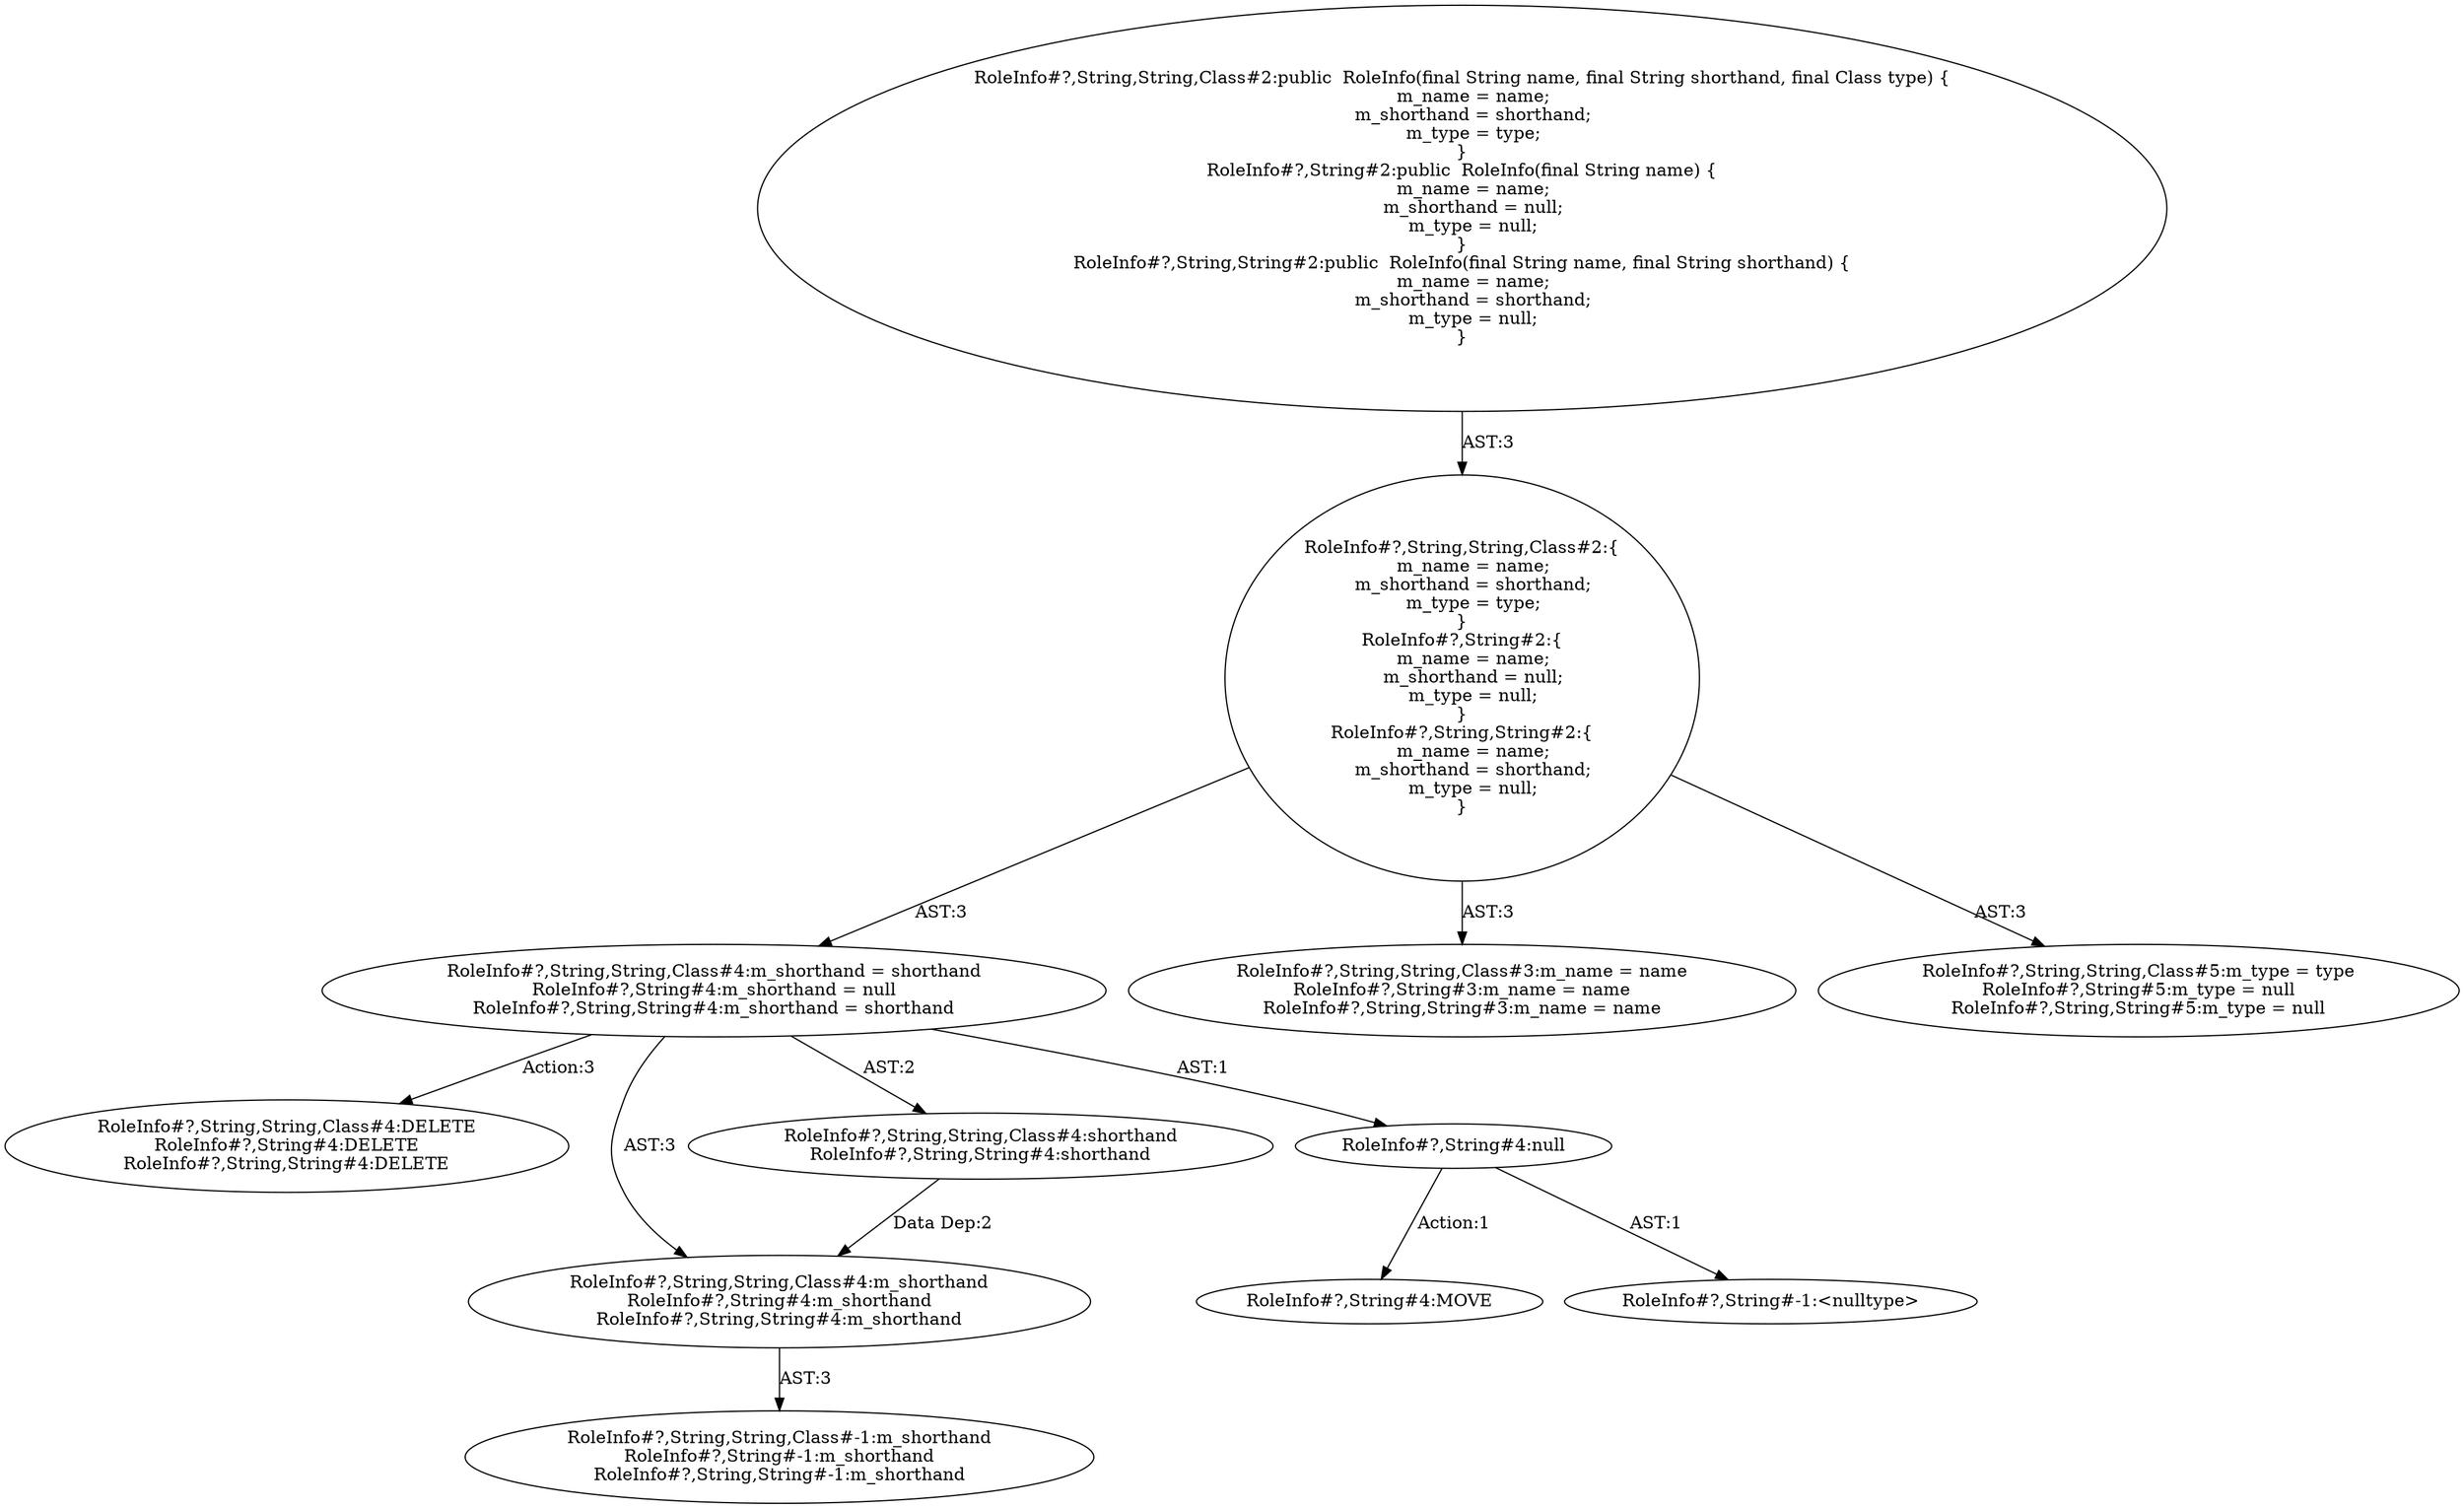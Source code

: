 digraph "Pattern" {
0 [label="RoleInfo#?,String,String,Class#4:DELETE
RoleInfo#?,String#4:DELETE
RoleInfo#?,String,String#4:DELETE" shape=ellipse]
1 [label="RoleInfo#?,String,String,Class#4:m_shorthand = shorthand
RoleInfo#?,String#4:m_shorthand = null
RoleInfo#?,String,String#4:m_shorthand = shorthand" shape=ellipse]
2 [label="RoleInfo#?,String,String,Class#2:\{
    m_name = name;
    m_shorthand = shorthand;
    m_type = type;
\}
RoleInfo#?,String#2:\{
    m_name = name;
    m_shorthand = null;
    m_type = null;
\}
RoleInfo#?,String,String#2:\{
    m_name = name;
    m_shorthand = shorthand;
    m_type = null;
\}" shape=ellipse]
3 [label="RoleInfo#?,String,String,Class#2:public  RoleInfo(final String name, final String shorthand, final Class type) \{
    m_name = name;
    m_shorthand = shorthand;
    m_type = type;
\}
RoleInfo#?,String#2:public  RoleInfo(final String name) \{
    m_name = name;
    m_shorthand = null;
    m_type = null;
\}
RoleInfo#?,String,String#2:public  RoleInfo(final String name, final String shorthand) \{
    m_name = name;
    m_shorthand = shorthand;
    m_type = null;
\}" shape=ellipse]
4 [label="RoleInfo#?,String,String,Class#3:m_name = name
RoleInfo#?,String#3:m_name = name
RoleInfo#?,String,String#3:m_name = name" shape=ellipse]
5 [label="RoleInfo#?,String,String,Class#5:m_type = type
RoleInfo#?,String#5:m_type = null
RoleInfo#?,String,String#5:m_type = null" shape=ellipse]
6 [label="RoleInfo#?,String,String,Class#4:m_shorthand
RoleInfo#?,String#4:m_shorthand
RoleInfo#?,String,String#4:m_shorthand" shape=ellipse]
7 [label="RoleInfo#?,String,String,Class#4:shorthand
RoleInfo#?,String,String#4:shorthand" shape=ellipse]
8 [label="RoleInfo#?,String,String,Class#-1:m_shorthand
RoleInfo#?,String#-1:m_shorthand
RoleInfo#?,String,String#-1:m_shorthand" shape=ellipse]
9 [label="RoleInfo#?,String#4:null" shape=ellipse]
10 [label="RoleInfo#?,String#4:MOVE" shape=ellipse]
11 [label="RoleInfo#?,String#-1:<nulltype>" shape=ellipse]
1 -> 0 [label="Action:3"];
1 -> 6 [label="AST:3"];
1 -> 7 [label="AST:2"];
1 -> 9 [label="AST:1"];
2 -> 1 [label="AST:3"];
2 -> 4 [label="AST:3"];
2 -> 5 [label="AST:3"];
3 -> 2 [label="AST:3"];
6 -> 8 [label="AST:3"];
7 -> 6 [label="Data Dep:2"];
9 -> 11 [label="AST:1"];
9 -> 10 [label="Action:1"];
}